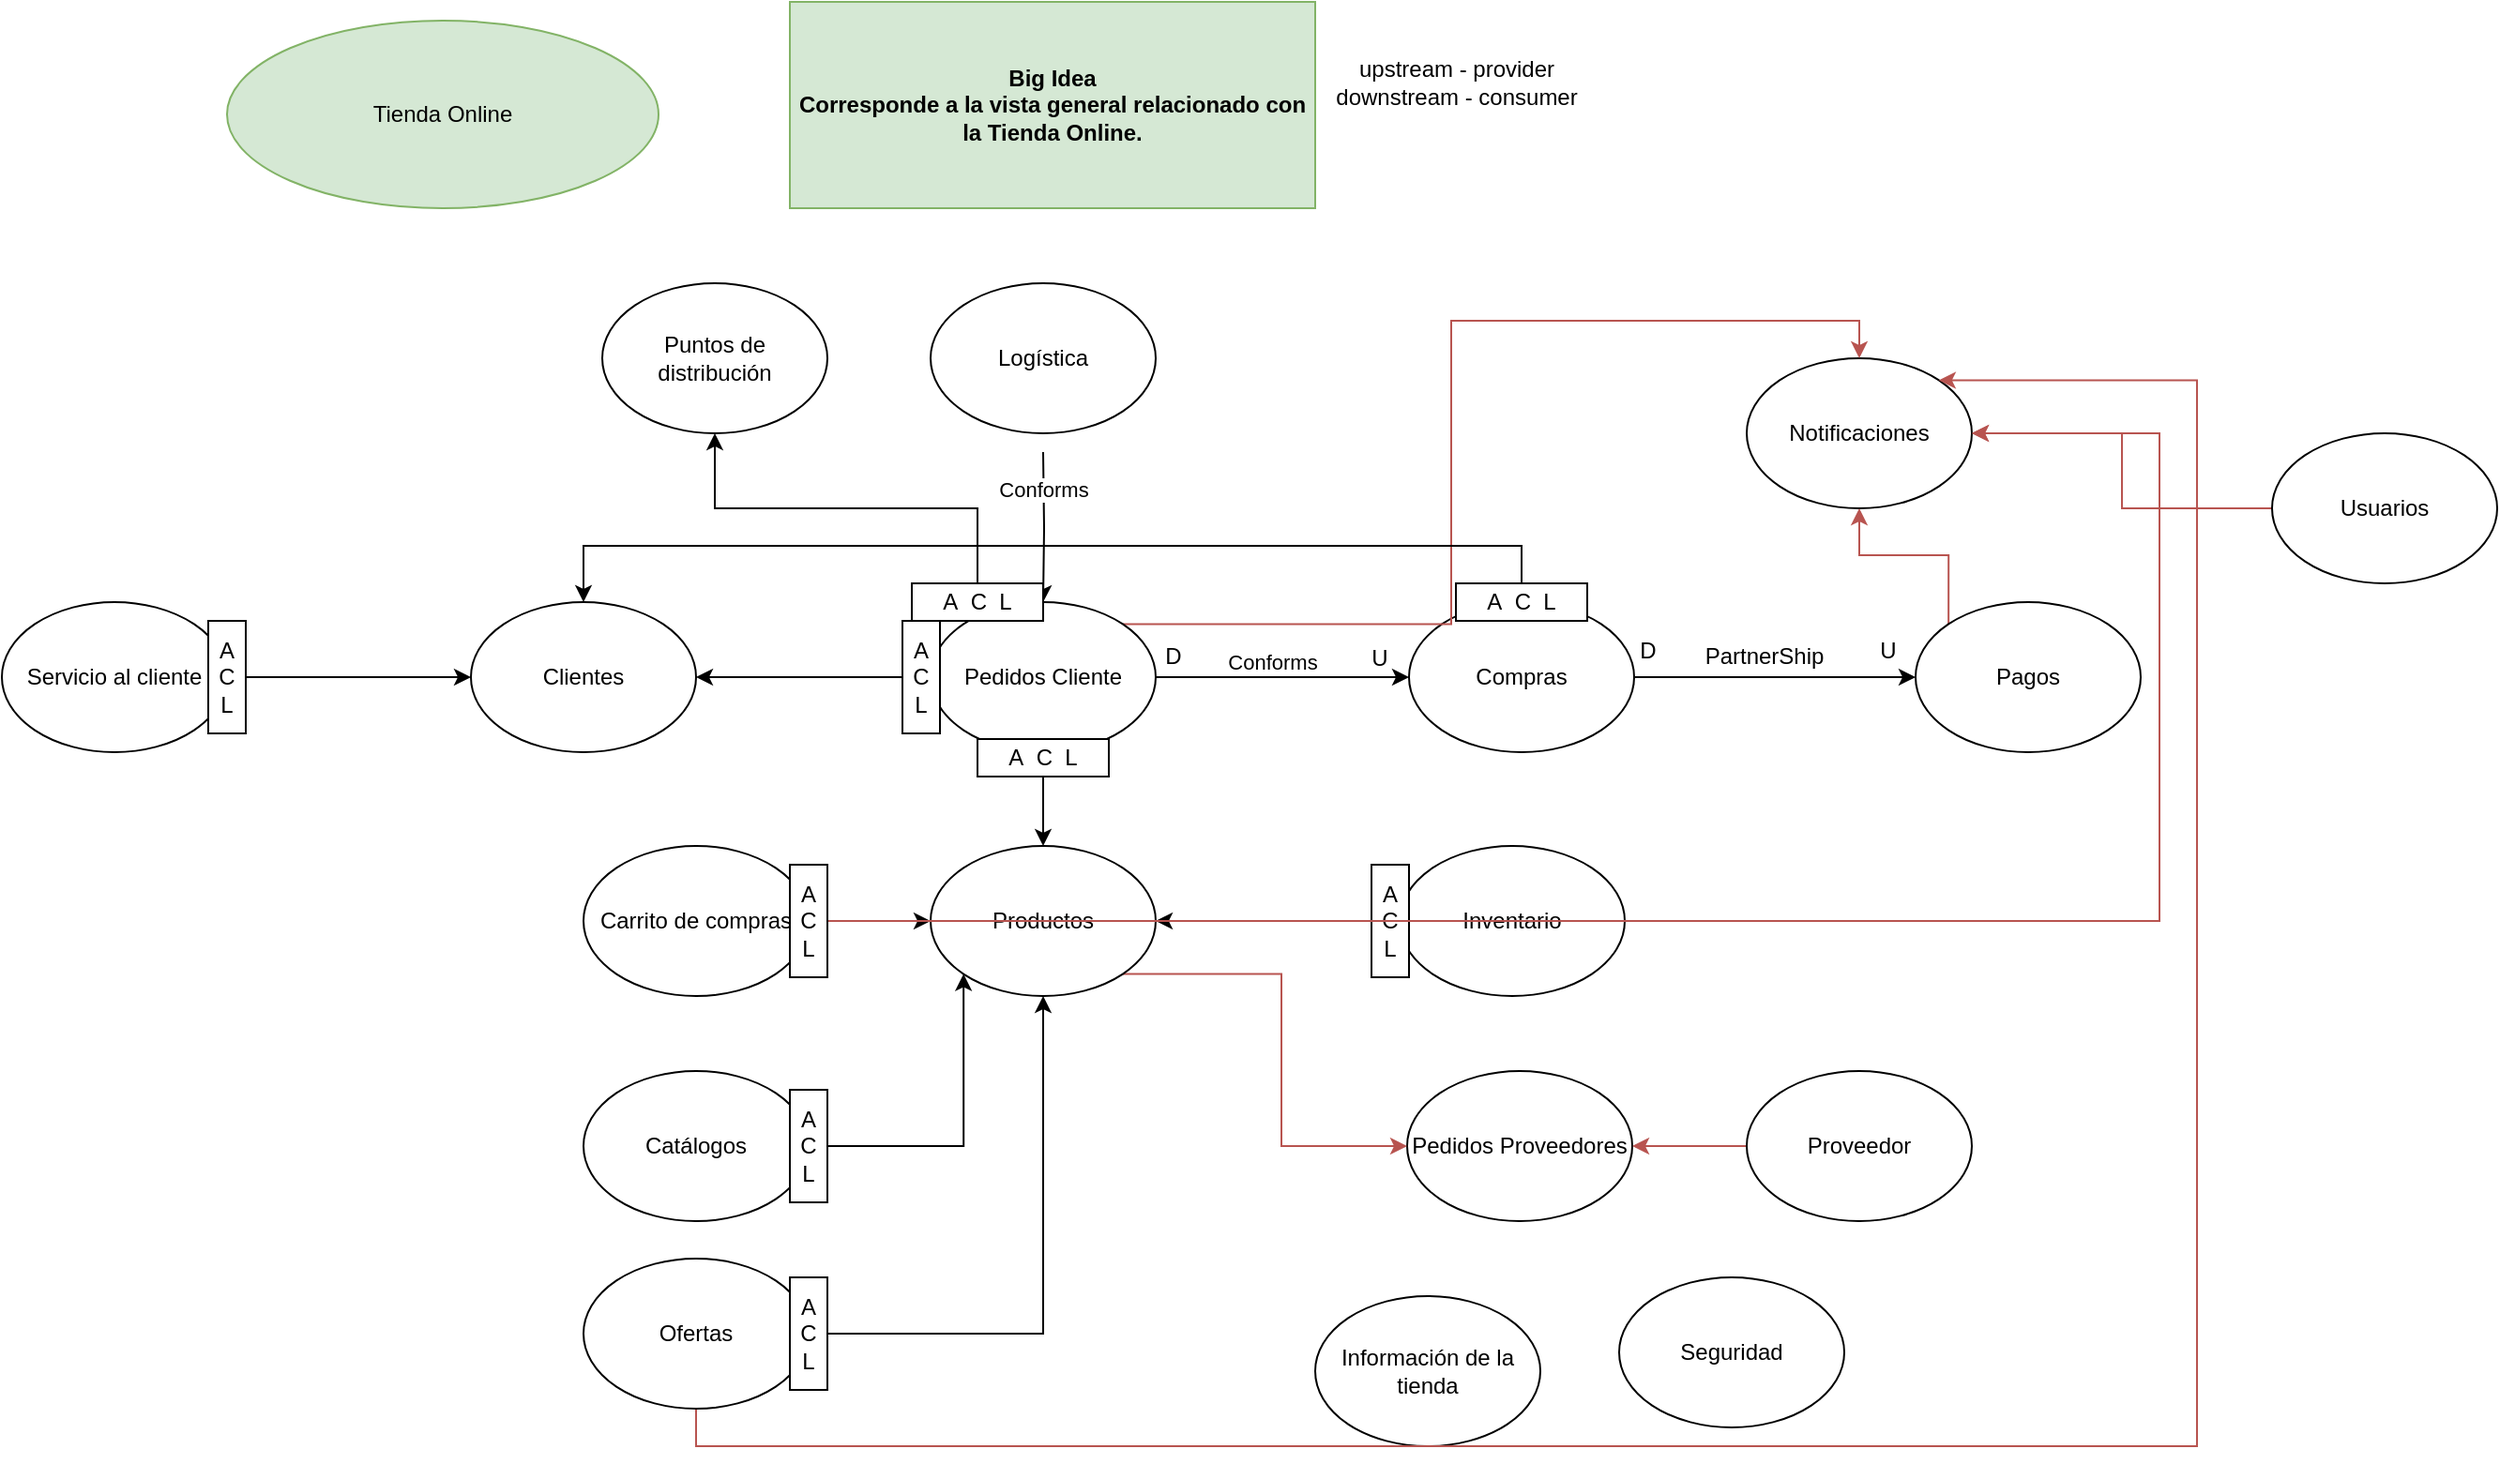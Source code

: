 <mxfile version="21.6.6" type="github">
  <diagram name="Modelado estrategico" id="flNbDiV5V6uTlgTB446z">
    <mxGraphModel dx="1035" dy="515" grid="1" gridSize="10" guides="1" tooltips="1" connect="1" arrows="1" fold="1" page="1" pageScale="1" pageWidth="850" pageHeight="1100" math="0" shadow="0">
      <root>
        <mxCell id="0" />
        <mxCell id="1" parent="0" />
        <mxCell id="RbZA3ko83CKxGorL-d6X-1" value="Tienda Online" style="ellipse;whiteSpace=wrap;html=1;fillColor=#d5e8d4;strokeColor=#82b366;" parent="1" vertex="1">
          <mxGeometry x="140" y="30" width="230" height="100" as="geometry" />
        </mxCell>
        <mxCell id="RbZA3ko83CKxGorL-d6X-2" value="&lt;b&gt;Big Idea&lt;br&gt;Corresponde a la vista general relacionado con la Tienda Online.&lt;br&gt;&lt;/b&gt;" style="rounded=0;whiteSpace=wrap;html=1;fillColor=#d5e8d4;strokeColor=#82b366;" parent="1" vertex="1">
          <mxGeometry x="440" y="20" width="280" height="110" as="geometry" />
        </mxCell>
        <mxCell id="RbZA3ko83CKxGorL-d6X-3" value="Carrito de compras" style="ellipse;whiteSpace=wrap;html=1;" parent="1" vertex="1">
          <mxGeometry x="330" y="470" width="120" height="80" as="geometry" />
        </mxCell>
        <mxCell id="RbZA3ko83CKxGorL-d6X-4" value="Notificaciones" style="ellipse;whiteSpace=wrap;html=1;" parent="1" vertex="1">
          <mxGeometry x="950" y="210" width="120" height="80" as="geometry" />
        </mxCell>
        <mxCell id="RbZA3ko83CKxGorL-d6X-5" value="Servicio al cliente" style="ellipse;whiteSpace=wrap;html=1;" parent="1" vertex="1">
          <mxGeometry x="20" y="340" width="120" height="80" as="geometry" />
        </mxCell>
        <mxCell id="RbZA3ko83CKxGorL-d6X-6" value="Información de la tienda" style="ellipse;whiteSpace=wrap;html=1;" parent="1" vertex="1">
          <mxGeometry x="720" y="710" width="120" height="80" as="geometry" />
        </mxCell>
        <mxCell id="RbZA3ko83CKxGorL-d6X-36" style="edgeStyle=orthogonalEdgeStyle;rounded=0;orthogonalLoop=1;jettySize=auto;html=1;exitX=1;exitY=0.5;exitDx=0;exitDy=0;" parent="1" source="RbZA3ko83CKxGorL-d6X-7" target="RbZA3ko83CKxGorL-d6X-10" edge="1">
          <mxGeometry relative="1" as="geometry" />
        </mxCell>
        <mxCell id="RbZA3ko83CKxGorL-d6X-7" value="Compras" style="ellipse;whiteSpace=wrap;html=1;" parent="1" vertex="1">
          <mxGeometry x="770" y="340" width="120" height="80" as="geometry" />
        </mxCell>
        <mxCell id="h234wWG-kG2KsKS7X-5s-13" style="edgeStyle=orthogonalEdgeStyle;rounded=0;orthogonalLoop=1;jettySize=auto;html=1;exitX=0;exitY=0.5;exitDx=0;exitDy=0;entryX=1;entryY=0.5;entryDx=0;entryDy=0;fillColor=#f8cecc;strokeColor=#b85450;" edge="1" parent="1" source="RbZA3ko83CKxGorL-d6X-8" target="RbZA3ko83CKxGorL-d6X-4">
          <mxGeometry relative="1" as="geometry" />
        </mxCell>
        <mxCell id="RbZA3ko83CKxGorL-d6X-8" value="Usuarios" style="ellipse;whiteSpace=wrap;html=1;" parent="1" vertex="1">
          <mxGeometry x="1230" y="250" width="120" height="80" as="geometry" />
        </mxCell>
        <mxCell id="RbZA3ko83CKxGorL-d6X-9" value="Clientes" style="ellipse;whiteSpace=wrap;html=1;" parent="1" vertex="1">
          <mxGeometry x="270" y="340" width="120" height="80" as="geometry" />
        </mxCell>
        <mxCell id="h234wWG-kG2KsKS7X-5s-4" style="edgeStyle=orthogonalEdgeStyle;rounded=0;orthogonalLoop=1;jettySize=auto;html=1;exitX=0;exitY=0;exitDx=0;exitDy=0;fillColor=#f8cecc;strokeColor=#b85450;" edge="1" parent="1" source="RbZA3ko83CKxGorL-d6X-10" target="RbZA3ko83CKxGorL-d6X-4">
          <mxGeometry relative="1" as="geometry" />
        </mxCell>
        <mxCell id="RbZA3ko83CKxGorL-d6X-10" value="Pagos" style="ellipse;whiteSpace=wrap;html=1;" parent="1" vertex="1">
          <mxGeometry x="1040" y="340" width="120" height="80" as="geometry" />
        </mxCell>
        <mxCell id="RbZA3ko83CKxGorL-d6X-33" style="edgeStyle=orthogonalEdgeStyle;rounded=0;orthogonalLoop=1;jettySize=auto;html=1;exitX=1;exitY=0.5;exitDx=0;exitDy=0;entryX=0;entryY=0.5;entryDx=0;entryDy=0;" parent="1" source="RbZA3ko83CKxGorL-d6X-11" target="RbZA3ko83CKxGorL-d6X-7" edge="1">
          <mxGeometry relative="1" as="geometry" />
        </mxCell>
        <mxCell id="RbZA3ko83CKxGorL-d6X-35" value="Conforms" style="edgeLabel;html=1;align=center;verticalAlign=middle;resizable=0;points=[];" parent="RbZA3ko83CKxGorL-d6X-33" vertex="1" connectable="0">
          <mxGeometry x="-0.322" y="5" relative="1" as="geometry">
            <mxPoint x="16" y="-3" as="offset" />
          </mxGeometry>
        </mxCell>
        <mxCell id="h234wWG-kG2KsKS7X-5s-2" style="edgeStyle=orthogonalEdgeStyle;rounded=0;orthogonalLoop=1;jettySize=auto;html=1;exitX=1;exitY=0;exitDx=0;exitDy=0;entryX=0.5;entryY=0;entryDx=0;entryDy=0;fillColor=#f8cecc;strokeColor=#b85450;" edge="1" parent="1" source="RbZA3ko83CKxGorL-d6X-11" target="RbZA3ko83CKxGorL-d6X-4">
          <mxGeometry relative="1" as="geometry" />
        </mxCell>
        <mxCell id="RbZA3ko83CKxGorL-d6X-11" value="Pedidos Cliente" style="ellipse;whiteSpace=wrap;html=1;" parent="1" vertex="1">
          <mxGeometry x="515" y="340" width="120" height="80" as="geometry" />
        </mxCell>
        <mxCell id="RbZA3ko83CKxGorL-d6X-13" value="Pedidos Proveedores" style="ellipse;whiteSpace=wrap;html=1;" parent="1" vertex="1">
          <mxGeometry x="769" y="590" width="120" height="80" as="geometry" />
        </mxCell>
        <mxCell id="h234wWG-kG2KsKS7X-5s-9" style="edgeStyle=orthogonalEdgeStyle;rounded=0;orthogonalLoop=1;jettySize=auto;html=1;exitX=1;exitY=1;exitDx=0;exitDy=0;entryX=0;entryY=0.5;entryDx=0;entryDy=0;fillColor=#f8cecc;strokeColor=#b85450;" edge="1" parent="1" source="RbZA3ko83CKxGorL-d6X-14" target="RbZA3ko83CKxGorL-d6X-13">
          <mxGeometry relative="1" as="geometry" />
        </mxCell>
        <mxCell id="RbZA3ko83CKxGorL-d6X-14" value="Productos" style="ellipse;whiteSpace=wrap;html=1;" parent="1" vertex="1">
          <mxGeometry x="515" y="470" width="120" height="80" as="geometry" />
        </mxCell>
        <mxCell id="RbZA3ko83CKxGorL-d6X-15" value="Inventario" style="ellipse;whiteSpace=wrap;html=1;" parent="1" vertex="1">
          <mxGeometry x="765" y="470" width="120" height="80" as="geometry" />
        </mxCell>
        <mxCell id="RbZA3ko83CKxGorL-d6X-16" value="Catálogos" style="ellipse;whiteSpace=wrap;html=1;" parent="1" vertex="1">
          <mxGeometry x="330" y="590" width="120" height="80" as="geometry" />
        </mxCell>
        <mxCell id="h234wWG-kG2KsKS7X-5s-5" style="edgeStyle=orthogonalEdgeStyle;rounded=0;orthogonalLoop=1;jettySize=auto;html=1;exitX=0.5;exitY=1;exitDx=0;exitDy=0;entryX=1;entryY=0;entryDx=0;entryDy=0;fillColor=#f8cecc;strokeColor=#b85450;" edge="1" parent="1" source="RbZA3ko83CKxGorL-d6X-17" target="RbZA3ko83CKxGorL-d6X-4">
          <mxGeometry relative="1" as="geometry">
            <Array as="points">
              <mxPoint x="390" y="790" />
              <mxPoint x="1190" y="790" />
              <mxPoint x="1190" y="222" />
            </Array>
          </mxGeometry>
        </mxCell>
        <mxCell id="RbZA3ko83CKxGorL-d6X-17" value="Ofertas" style="ellipse;whiteSpace=wrap;html=1;" parent="1" vertex="1">
          <mxGeometry x="330" y="690" width="120" height="80" as="geometry" />
        </mxCell>
        <mxCell id="RbZA3ko83CKxGorL-d6X-18" value="Seguridad" style="ellipse;whiteSpace=wrap;html=1;" parent="1" vertex="1">
          <mxGeometry x="882" y="700" width="120" height="80" as="geometry" />
        </mxCell>
        <mxCell id="RbZA3ko83CKxGorL-d6X-19" value="Logística" style="ellipse;whiteSpace=wrap;html=1;" parent="1" vertex="1">
          <mxGeometry x="515" y="170" width="120" height="80" as="geometry" />
        </mxCell>
        <mxCell id="RbZA3ko83CKxGorL-d6X-22" style="edgeStyle=orthogonalEdgeStyle;rounded=0;orthogonalLoop=1;jettySize=auto;html=1;exitX=1;exitY=0.5;exitDx=0;exitDy=0;entryX=0;entryY=1;entryDx=0;entryDy=0;" parent="1" source="RbZA3ko83CKxGorL-d6X-21" target="RbZA3ko83CKxGorL-d6X-14" edge="1">
          <mxGeometry relative="1" as="geometry">
            <mxPoint x="470" y="630" as="targetPoint" />
          </mxGeometry>
        </mxCell>
        <mxCell id="RbZA3ko83CKxGorL-d6X-21" value="A&lt;br&gt;C&lt;br&gt;L" style="rounded=0;whiteSpace=wrap;html=1;" parent="1" vertex="1">
          <mxGeometry x="440" y="600" width="20" height="60" as="geometry" />
        </mxCell>
        <mxCell id="RbZA3ko83CKxGorL-d6X-26" style="edgeStyle=orthogonalEdgeStyle;rounded=0;orthogonalLoop=1;jettySize=auto;html=1;exitX=1;exitY=0.5;exitDx=0;exitDy=0;entryX=0.5;entryY=1;entryDx=0;entryDy=0;" parent="1" source="RbZA3ko83CKxGorL-d6X-23" target="RbZA3ko83CKxGorL-d6X-14" edge="1">
          <mxGeometry relative="1" as="geometry" />
        </mxCell>
        <mxCell id="RbZA3ko83CKxGorL-d6X-23" value="A&lt;br&gt;C&lt;br&gt;L" style="rounded=0;whiteSpace=wrap;html=1;" parent="1" vertex="1">
          <mxGeometry x="440" y="700" width="20" height="60" as="geometry" />
        </mxCell>
        <mxCell id="RbZA3ko83CKxGorL-d6X-28" style="edgeStyle=orthogonalEdgeStyle;rounded=0;orthogonalLoop=1;jettySize=auto;html=1;exitX=0;exitY=0.5;exitDx=0;exitDy=0;entryX=1;entryY=0.5;entryDx=0;entryDy=0;" parent="1" source="RbZA3ko83CKxGorL-d6X-27" target="RbZA3ko83CKxGorL-d6X-14" edge="1">
          <mxGeometry relative="1" as="geometry" />
        </mxCell>
        <mxCell id="RbZA3ko83CKxGorL-d6X-27" value="A&lt;br&gt;C&lt;br&gt;L" style="rounded=0;whiteSpace=wrap;html=1;" parent="1" vertex="1">
          <mxGeometry x="750" y="480" width="20" height="60" as="geometry" />
        </mxCell>
        <mxCell id="RbZA3ko83CKxGorL-d6X-30" style="edgeStyle=orthogonalEdgeStyle;rounded=0;orthogonalLoop=1;jettySize=auto;html=1;exitX=1;exitY=0.5;exitDx=0;exitDy=0;entryX=0;entryY=0.5;entryDx=0;entryDy=0;" parent="1" source="RbZA3ko83CKxGorL-d6X-29" target="RbZA3ko83CKxGorL-d6X-14" edge="1">
          <mxGeometry relative="1" as="geometry" />
        </mxCell>
        <mxCell id="h234wWG-kG2KsKS7X-5s-1" style="edgeStyle=orthogonalEdgeStyle;rounded=0;orthogonalLoop=1;jettySize=auto;html=1;exitX=1;exitY=0.5;exitDx=0;exitDy=0;entryX=1;entryY=0.5;entryDx=0;entryDy=0;fillColor=#f8cecc;strokeColor=#b85450;" edge="1" parent="1" source="RbZA3ko83CKxGorL-d6X-29" target="RbZA3ko83CKxGorL-d6X-4">
          <mxGeometry relative="1" as="geometry">
            <Array as="points">
              <mxPoint x="1170" y="510" />
              <mxPoint x="1170" y="250" />
            </Array>
          </mxGeometry>
        </mxCell>
        <mxCell id="RbZA3ko83CKxGorL-d6X-29" value="A&lt;br&gt;C&lt;br&gt;L" style="rounded=0;whiteSpace=wrap;html=1;" parent="1" vertex="1">
          <mxGeometry x="440" y="480" width="20" height="60" as="geometry" />
        </mxCell>
        <mxCell id="RbZA3ko83CKxGorL-d6X-32" style="edgeStyle=orthogonalEdgeStyle;rounded=0;orthogonalLoop=1;jettySize=auto;html=1;exitX=0.5;exitY=1;exitDx=0;exitDy=0;" parent="1" source="RbZA3ko83CKxGorL-d6X-31" target="RbZA3ko83CKxGorL-d6X-14" edge="1">
          <mxGeometry relative="1" as="geometry" />
        </mxCell>
        <mxCell id="RbZA3ko83CKxGorL-d6X-31" value="A&amp;nbsp; C&amp;nbsp; L" style="rounded=0;whiteSpace=wrap;html=1;" parent="1" vertex="1">
          <mxGeometry x="540" y="413" width="70" height="20" as="geometry" />
        </mxCell>
        <mxCell id="RbZA3ko83CKxGorL-d6X-34" value="Puntos de distribución" style="ellipse;whiteSpace=wrap;html=1;" parent="1" vertex="1">
          <mxGeometry x="340" y="170" width="120" height="80" as="geometry" />
        </mxCell>
        <mxCell id="RbZA3ko83CKxGorL-d6X-37" value="PartnerShip" style="text;html=1;align=center;verticalAlign=middle;resizable=0;points=[];autosize=1;strokeColor=none;fillColor=none;" parent="1" vertex="1">
          <mxGeometry x="914" y="354" width="90" height="30" as="geometry" />
        </mxCell>
        <mxCell id="RbZA3ko83CKxGorL-d6X-38" value="upstream - provider&lt;br&gt;downstream - consumer" style="text;html=1;align=center;verticalAlign=middle;resizable=0;points=[];autosize=1;strokeColor=none;fillColor=none;" parent="1" vertex="1">
          <mxGeometry x="720" y="43" width="150" height="40" as="geometry" />
        </mxCell>
        <mxCell id="RbZA3ko83CKxGorL-d6X-39" value="D" style="text;html=1;align=center;verticalAlign=middle;resizable=0;points=[];autosize=1;strokeColor=none;fillColor=none;" parent="1" vertex="1">
          <mxGeometry x="629" y="354" width="30" height="30" as="geometry" />
        </mxCell>
        <mxCell id="RbZA3ko83CKxGorL-d6X-40" value="U" style="text;html=1;align=center;verticalAlign=middle;resizable=0;points=[];autosize=1;strokeColor=none;fillColor=none;" parent="1" vertex="1">
          <mxGeometry x="739" y="355" width="30" height="30" as="geometry" />
        </mxCell>
        <mxCell id="RbZA3ko83CKxGorL-d6X-41" value="D" style="text;html=1;align=center;verticalAlign=middle;resizable=0;points=[];autosize=1;strokeColor=none;fillColor=none;" parent="1" vertex="1">
          <mxGeometry x="882" y="351" width="30" height="30" as="geometry" />
        </mxCell>
        <mxCell id="RbZA3ko83CKxGorL-d6X-42" value="U" style="text;html=1;align=center;verticalAlign=middle;resizable=0;points=[];autosize=1;strokeColor=none;fillColor=none;" parent="1" vertex="1">
          <mxGeometry x="1010" y="351" width="30" height="30" as="geometry" />
        </mxCell>
        <mxCell id="RbZA3ko83CKxGorL-d6X-44" style="edgeStyle=orthogonalEdgeStyle;rounded=0;orthogonalLoop=1;jettySize=auto;html=1;exitX=0;exitY=0.5;exitDx=0;exitDy=0;entryX=1;entryY=0.5;entryDx=0;entryDy=0;" parent="1" source="RbZA3ko83CKxGorL-d6X-43" target="RbZA3ko83CKxGorL-d6X-9" edge="1">
          <mxGeometry relative="1" as="geometry" />
        </mxCell>
        <mxCell id="RbZA3ko83CKxGorL-d6X-43" value="A&lt;br&gt;C&lt;br&gt;L" style="rounded=0;whiteSpace=wrap;html=1;" parent="1" vertex="1">
          <mxGeometry x="500" y="350" width="20" height="60" as="geometry" />
        </mxCell>
        <mxCell id="RbZA3ko83CKxGorL-d6X-46" style="edgeStyle=orthogonalEdgeStyle;rounded=0;orthogonalLoop=1;jettySize=auto;html=1;exitX=0.5;exitY=0;exitDx=0;exitDy=0;entryX=0.5;entryY=0;entryDx=0;entryDy=0;" parent="1" source="RbZA3ko83CKxGorL-d6X-45" target="RbZA3ko83CKxGorL-d6X-9" edge="1">
          <mxGeometry relative="1" as="geometry" />
        </mxCell>
        <mxCell id="RbZA3ko83CKxGorL-d6X-45" value="A&amp;nbsp; C&amp;nbsp; L" style="rounded=0;whiteSpace=wrap;html=1;" parent="1" vertex="1">
          <mxGeometry x="795" y="330" width="70" height="20" as="geometry" />
        </mxCell>
        <mxCell id="RbZA3ko83CKxGorL-d6X-53" style="edgeStyle=orthogonalEdgeStyle;rounded=0;orthogonalLoop=1;jettySize=auto;html=1;exitX=1;exitY=0.5;exitDx=0;exitDy=0;" parent="1" source="RbZA3ko83CKxGorL-d6X-52" target="RbZA3ko83CKxGorL-d6X-9" edge="1">
          <mxGeometry relative="1" as="geometry" />
        </mxCell>
        <mxCell id="RbZA3ko83CKxGorL-d6X-52" value="A&lt;br&gt;C&lt;br&gt;L" style="rounded=0;whiteSpace=wrap;html=1;" parent="1" vertex="1">
          <mxGeometry x="130" y="350" width="20" height="60" as="geometry" />
        </mxCell>
        <mxCell id="RbZA3ko83CKxGorL-d6X-55" style="edgeStyle=orthogonalEdgeStyle;rounded=0;orthogonalLoop=1;jettySize=auto;html=1;exitX=0.5;exitY=1;exitDx=0;exitDy=0;entryX=0.5;entryY=0;entryDx=0;entryDy=0;" parent="1" target="RbZA3ko83CKxGorL-d6X-11" edge="1">
          <mxGeometry relative="1" as="geometry">
            <mxPoint x="575" y="260.0" as="sourcePoint" />
          </mxGeometry>
        </mxCell>
        <mxCell id="RbZA3ko83CKxGorL-d6X-58" value="Conforms" style="edgeLabel;html=1;align=center;verticalAlign=middle;resizable=0;points=[];" parent="1" vertex="1" connectable="0">
          <mxGeometry x="575" y="280" as="geometry" />
        </mxCell>
        <mxCell id="RbZA3ko83CKxGorL-d6X-60" style="edgeStyle=orthogonalEdgeStyle;rounded=0;orthogonalLoop=1;jettySize=auto;html=1;exitX=0.5;exitY=0;exitDx=0;exitDy=0;entryX=0.5;entryY=1;entryDx=0;entryDy=0;" parent="1" source="RbZA3ko83CKxGorL-d6X-59" target="RbZA3ko83CKxGorL-d6X-34" edge="1">
          <mxGeometry relative="1" as="geometry" />
        </mxCell>
        <mxCell id="RbZA3ko83CKxGorL-d6X-59" value="A&amp;nbsp; C&amp;nbsp; L" style="rounded=0;whiteSpace=wrap;html=1;" parent="1" vertex="1">
          <mxGeometry x="505" y="330" width="70" height="20" as="geometry" />
        </mxCell>
        <mxCell id="h234wWG-kG2KsKS7X-5s-12" value="" style="edgeStyle=orthogonalEdgeStyle;rounded=0;orthogonalLoop=1;jettySize=auto;html=1;fillColor=#f8cecc;strokeColor=#b85450;" edge="1" parent="1" source="h234wWG-kG2KsKS7X-5s-8" target="RbZA3ko83CKxGorL-d6X-13">
          <mxGeometry relative="1" as="geometry" />
        </mxCell>
        <mxCell id="h234wWG-kG2KsKS7X-5s-8" value="Proveedor" style="ellipse;whiteSpace=wrap;html=1;" vertex="1" parent="1">
          <mxGeometry x="950" y="590" width="120" height="80" as="geometry" />
        </mxCell>
      </root>
    </mxGraphModel>
  </diagram>
</mxfile>
